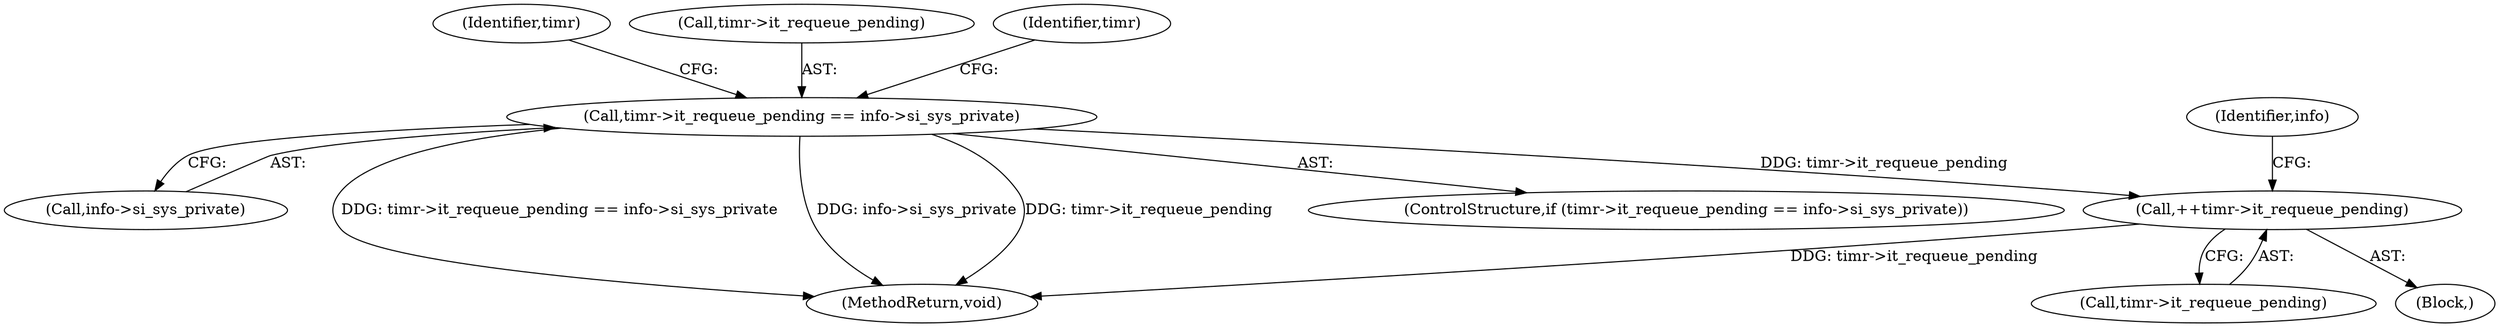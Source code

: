 digraph "0_linux_78c9c4dfbf8c04883941445a195276bb4bb92c76_5@pointer" {
"1000146" [label="(Call,++timr->it_requeue_pending)"];
"1000118" [label="(Call,timr->it_requeue_pending == info->si_sys_private)"];
"1000147" [label="(Call,timr->it_requeue_pending)"];
"1000152" [label="(Identifier,info)"];
"1000127" [label="(Identifier,timr)"];
"1000122" [label="(Call,info->si_sys_private)"];
"1000119" [label="(Call,timr->it_requeue_pending)"];
"1000160" [label="(MethodReturn,void)"];
"1000125" [label="(Block,)"];
"1000117" [label="(ControlStructure,if (timr->it_requeue_pending == info->si_sys_private))"];
"1000118" [label="(Call,timr->it_requeue_pending == info->si_sys_private)"];
"1000146" [label="(Call,++timr->it_requeue_pending)"];
"1000158" [label="(Identifier,timr)"];
"1000146" -> "1000125"  [label="AST: "];
"1000146" -> "1000147"  [label="CFG: "];
"1000147" -> "1000146"  [label="AST: "];
"1000152" -> "1000146"  [label="CFG: "];
"1000146" -> "1000160"  [label="DDG: timr->it_requeue_pending"];
"1000118" -> "1000146"  [label="DDG: timr->it_requeue_pending"];
"1000118" -> "1000117"  [label="AST: "];
"1000118" -> "1000122"  [label="CFG: "];
"1000119" -> "1000118"  [label="AST: "];
"1000122" -> "1000118"  [label="AST: "];
"1000127" -> "1000118"  [label="CFG: "];
"1000158" -> "1000118"  [label="CFG: "];
"1000118" -> "1000160"  [label="DDG: timr->it_requeue_pending == info->si_sys_private"];
"1000118" -> "1000160"  [label="DDG: info->si_sys_private"];
"1000118" -> "1000160"  [label="DDG: timr->it_requeue_pending"];
}
